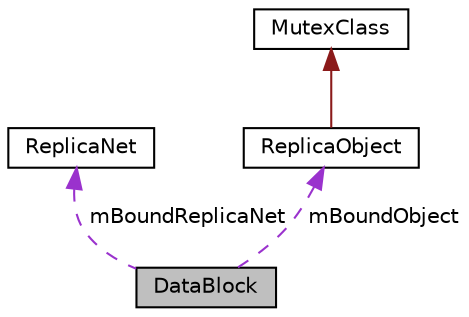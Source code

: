 digraph "DataBlock"
{
  edge [fontname="Helvetica",fontsize="10",labelfontname="Helvetica",labelfontsize="10"];
  node [fontname="Helvetica",fontsize="10",shape=record];
  Node1 [label="DataBlock",height=0.2,width=0.4,color="black", fillcolor="grey75", style="filled" fontcolor="black"];
  Node2 -> Node1 [dir="back",color="darkorchid3",fontsize="10",style="dashed",label=" mBoundReplicaNet" ,fontname="Helvetica"];
  Node2 [label="ReplicaNet",height=0.2,width=0.4,color="black", fillcolor="white", style="filled",URL="$classRNReplicaNet_1_1ReplicaNet.html"];
  Node3 -> Node1 [dir="back",color="darkorchid3",fontsize="10",style="dashed",label=" mBoundObject" ,fontname="Helvetica"];
  Node3 [label="ReplicaObject",height=0.2,width=0.4,color="black", fillcolor="white", style="filled",URL="$classRNReplicaNet_1_1ReplicaObject.html"];
  Node4 -> Node3 [dir="back",color="firebrick4",fontsize="10",style="solid",fontname="Helvetica"];
  Node4 [label="MutexClass",height=0.2,width=0.4,color="black", fillcolor="white", style="filled",URL="$classRNReplicaNet_1_1MutexClass.html"];
}
